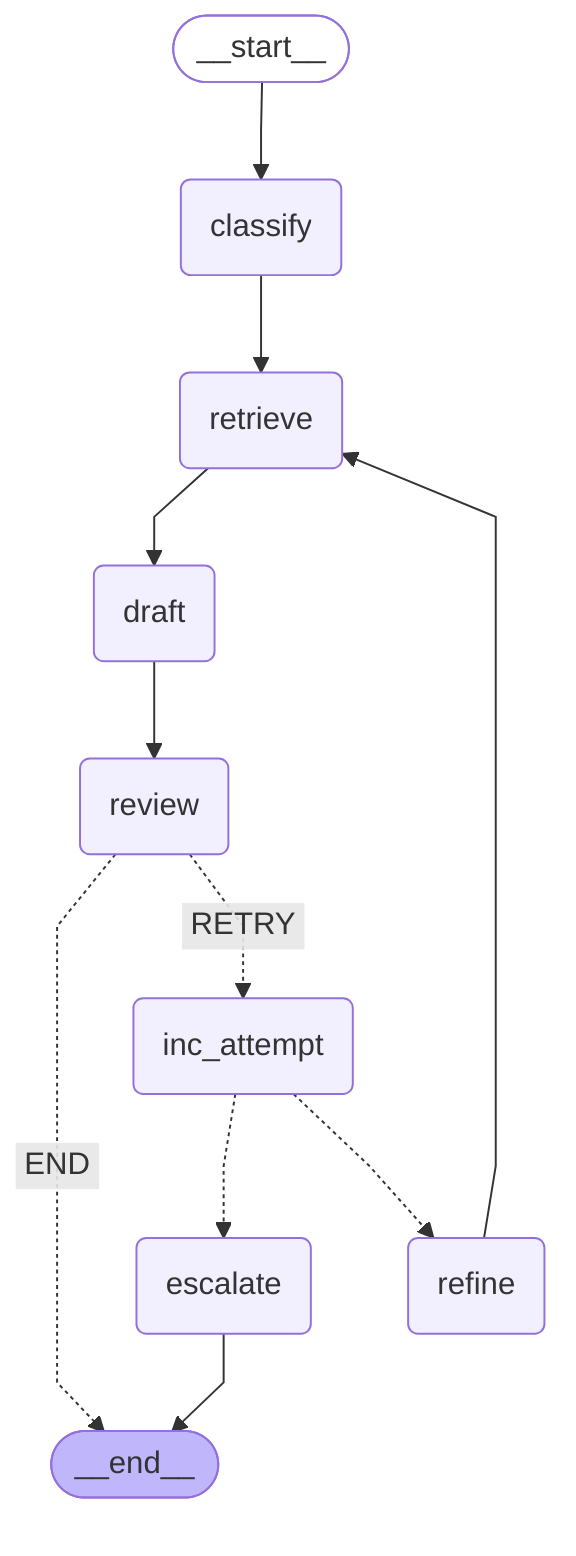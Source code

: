---
config:
  flowchart:
    curve: linear
---
graph TD;
	__start__([<p>__start__</p>]):::first
	classify(classify)
	retrieve(retrieve)
	draft(draft)
	review(review)
	refine(refine)
	escalate(escalate)
	inc_attempt(inc_attempt)
	__end__([<p>__end__</p>]):::last
	__start__ --> classify;
	classify --> retrieve;
	draft --> review;
	inc_attempt -.-> escalate;
	inc_attempt -.-> refine;
	refine --> retrieve;
	retrieve --> draft;
	review -. &nbsp;END&nbsp; .-> __end__;
	review -. &nbsp;RETRY&nbsp; .-> inc_attempt;
	escalate --> __end__;
	classDef default fill:#f2f0ff,line-height:1.2
	classDef first fill-opacity:0
	classDef last fill:#bfb6fc
